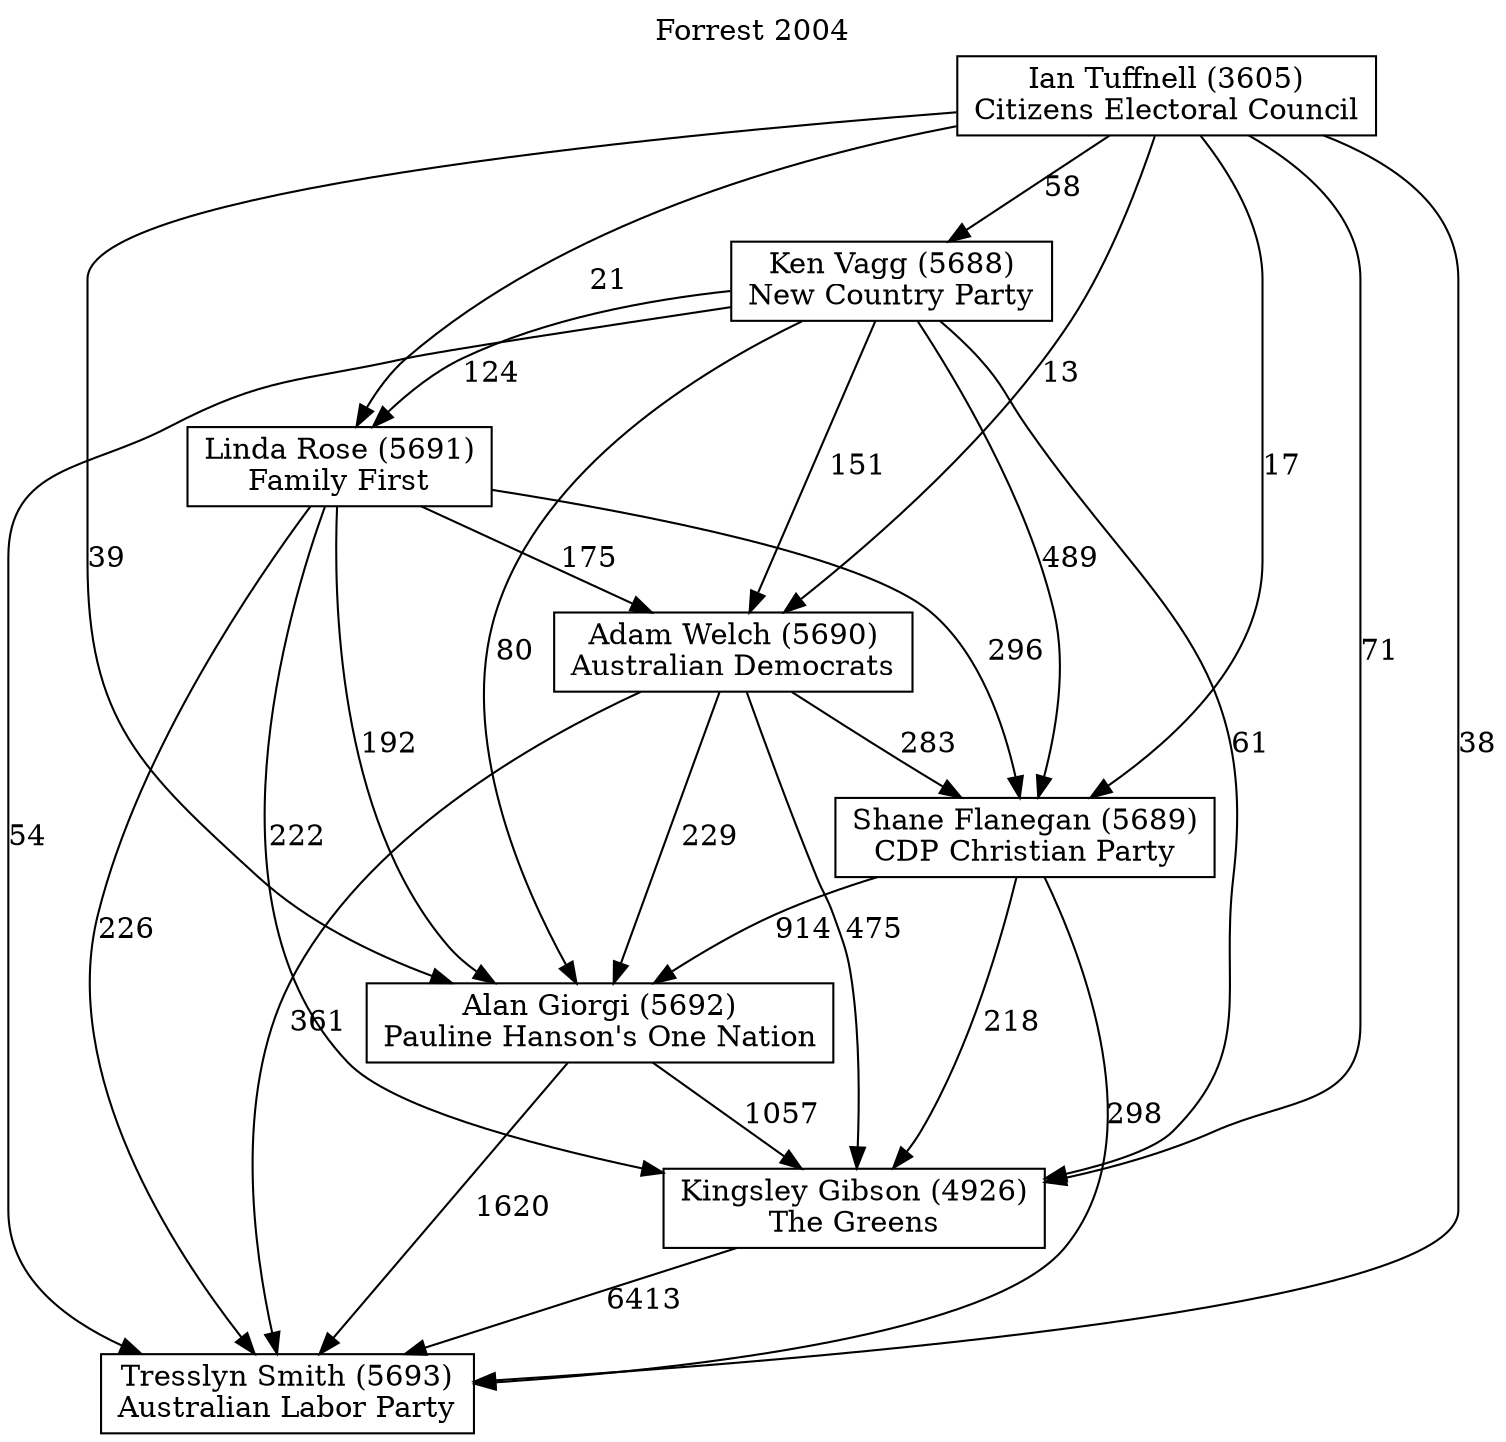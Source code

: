 // House preference flow
digraph "Tresslyn Smith (5693)_Forrest_2004" {
	graph [label="Forrest 2004" labelloc=t mclimit=10]
	node [shape=box]
	"Adam Welch (5690)" [label="Adam Welch (5690)
Australian Democrats"]
	"Alan Giorgi (5692)" [label="Alan Giorgi (5692)
Pauline Hanson's One Nation"]
	"Ian Tuffnell (3605)" [label="Ian Tuffnell (3605)
Citizens Electoral Council"]
	"Ken Vagg (5688)" [label="Ken Vagg (5688)
New Country Party"]
	"Kingsley Gibson (4926)" [label="Kingsley Gibson (4926)
The Greens"]
	"Linda Rose (5691)" [label="Linda Rose (5691)
Family First"]
	"Shane Flanegan (5689)" [label="Shane Flanegan (5689)
CDP Christian Party"]
	"Tresslyn Smith (5693)" [label="Tresslyn Smith (5693)
Australian Labor Party"]
	"Adam Welch (5690)" -> "Alan Giorgi (5692)" [label=229]
	"Adam Welch (5690)" -> "Kingsley Gibson (4926)" [label=475]
	"Adam Welch (5690)" -> "Shane Flanegan (5689)" [label=283]
	"Adam Welch (5690)" -> "Tresslyn Smith (5693)" [label=361]
	"Alan Giorgi (5692)" -> "Kingsley Gibson (4926)" [label=1057]
	"Alan Giorgi (5692)" -> "Tresslyn Smith (5693)" [label=1620]
	"Ian Tuffnell (3605)" -> "Adam Welch (5690)" [label=13]
	"Ian Tuffnell (3605)" -> "Alan Giorgi (5692)" [label=39]
	"Ian Tuffnell (3605)" -> "Ken Vagg (5688)" [label=58]
	"Ian Tuffnell (3605)" -> "Kingsley Gibson (4926)" [label=71]
	"Ian Tuffnell (3605)" -> "Linda Rose (5691)" [label=21]
	"Ian Tuffnell (3605)" -> "Shane Flanegan (5689)" [label=17]
	"Ian Tuffnell (3605)" -> "Tresslyn Smith (5693)" [label=38]
	"Ken Vagg (5688)" -> "Adam Welch (5690)" [label=151]
	"Ken Vagg (5688)" -> "Alan Giorgi (5692)" [label=80]
	"Ken Vagg (5688)" -> "Kingsley Gibson (4926)" [label=61]
	"Ken Vagg (5688)" -> "Linda Rose (5691)" [label=124]
	"Ken Vagg (5688)" -> "Shane Flanegan (5689)" [label=489]
	"Ken Vagg (5688)" -> "Tresslyn Smith (5693)" [label=54]
	"Kingsley Gibson (4926)" -> "Tresslyn Smith (5693)" [label=6413]
	"Linda Rose (5691)" -> "Adam Welch (5690)" [label=175]
	"Linda Rose (5691)" -> "Alan Giorgi (5692)" [label=192]
	"Linda Rose (5691)" -> "Kingsley Gibson (4926)" [label=222]
	"Linda Rose (5691)" -> "Shane Flanegan (5689)" [label=296]
	"Linda Rose (5691)" -> "Tresslyn Smith (5693)" [label=226]
	"Shane Flanegan (5689)" -> "Alan Giorgi (5692)" [label=914]
	"Shane Flanegan (5689)" -> "Kingsley Gibson (4926)" [label=218]
	"Shane Flanegan (5689)" -> "Tresslyn Smith (5693)" [label=298]
}
